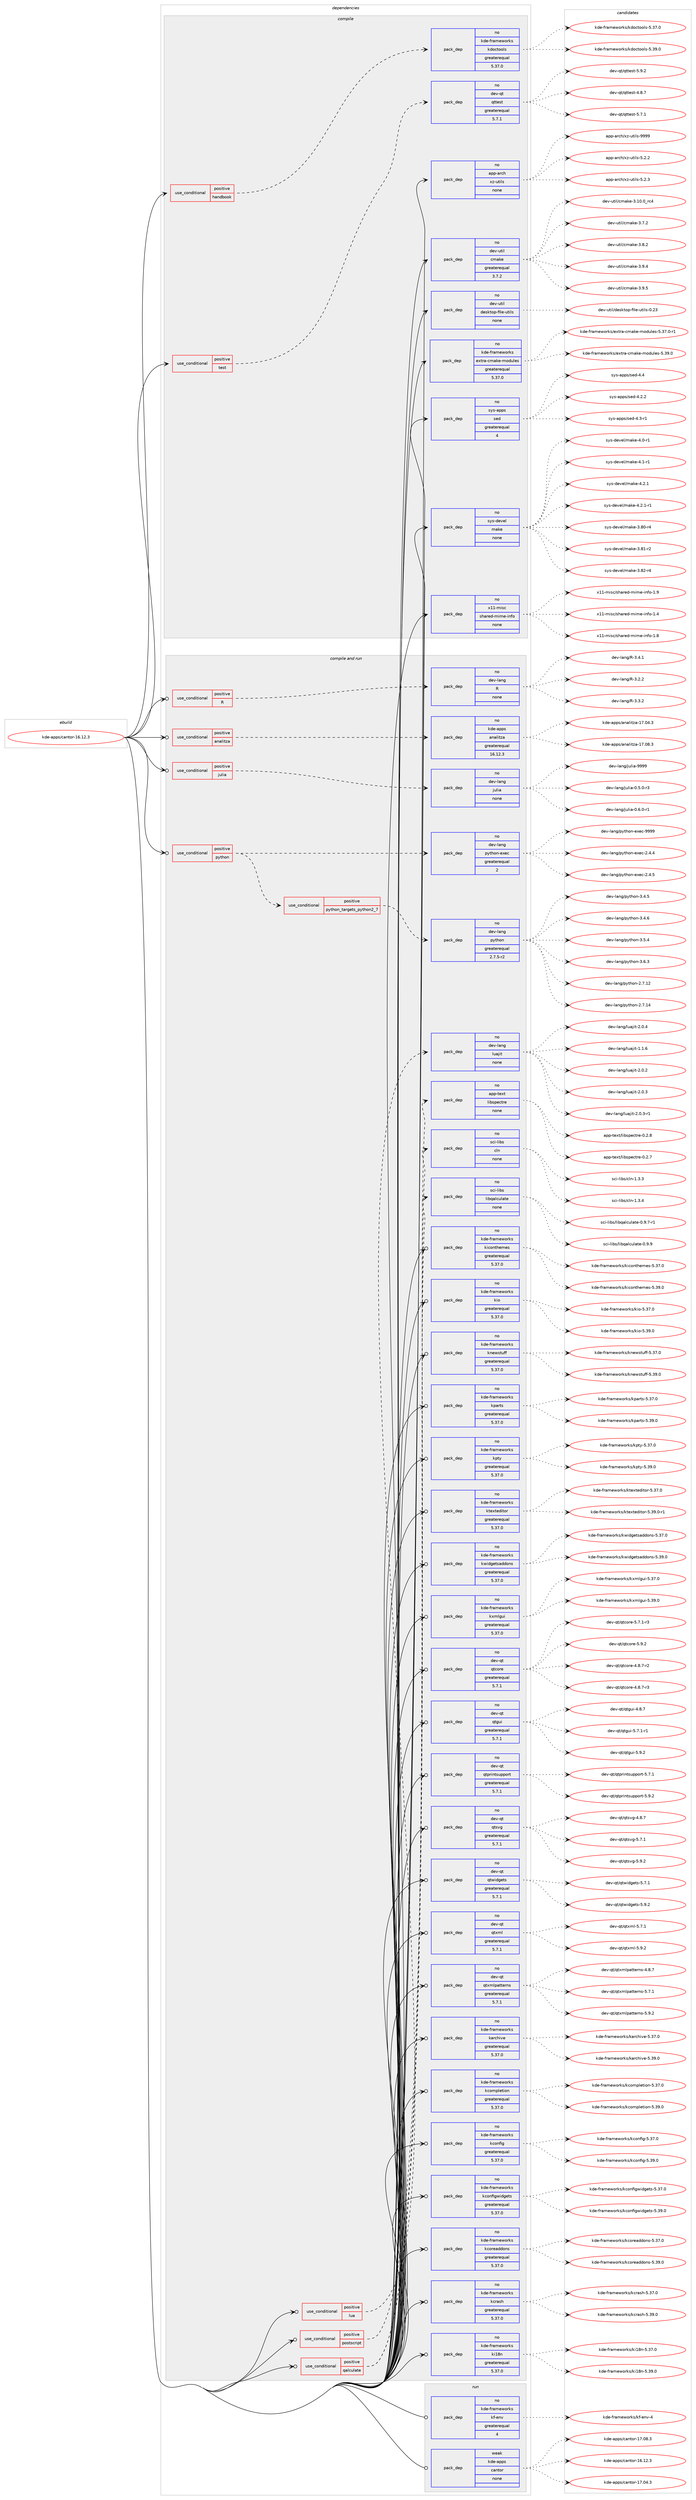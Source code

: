 digraph prolog {

# *************
# Graph options
# *************

newrank=true;
concentrate=true;
compound=true;
graph [rankdir=LR,fontname=Helvetica,fontsize=10,ranksep=1.5];#, ranksep=2.5, nodesep=0.2];
edge  [arrowhead=vee];
node  [fontname=Helvetica,fontsize=10];

# **********
# The ebuild
# **********

subgraph cluster_leftcol {
color=gray;
rank=same;
label=<<i>ebuild</i>>;
id [label="kde-apps/cantor-16.12.3", color=red, width=4, href="../kde-apps/cantor-16.12.3.svg"];
}

# ****************
# The dependencies
# ****************

subgraph cluster_midcol {
color=gray;
label=<<i>dependencies</i>>;
subgraph cluster_compile {
fillcolor="#eeeeee";
style=filled;
label=<<i>compile</i>>;
subgraph cond82364 {
dependency314465 [label=<<TABLE BORDER="0" CELLBORDER="1" CELLSPACING="0" CELLPADDING="4"><TR><TD ROWSPAN="3" CELLPADDING="10">use_conditional</TD></TR><TR><TD>positive</TD></TR><TR><TD>handbook</TD></TR></TABLE>>, shape=none, color=red];
subgraph pack227110 {
dependency314466 [label=<<TABLE BORDER="0" CELLBORDER="1" CELLSPACING="0" CELLPADDING="4" WIDTH="220"><TR><TD ROWSPAN="6" CELLPADDING="30">pack_dep</TD></TR><TR><TD WIDTH="110">no</TD></TR><TR><TD>kde-frameworks</TD></TR><TR><TD>kdoctools</TD></TR><TR><TD>greaterequal</TD></TR><TR><TD>5.37.0</TD></TR></TABLE>>, shape=none, color=blue];
}
dependency314465:e -> dependency314466:w [weight=20,style="dashed",arrowhead="vee"];
}
id:e -> dependency314465:w [weight=20,style="solid",arrowhead="vee"];
subgraph cond82365 {
dependency314467 [label=<<TABLE BORDER="0" CELLBORDER="1" CELLSPACING="0" CELLPADDING="4"><TR><TD ROWSPAN="3" CELLPADDING="10">use_conditional</TD></TR><TR><TD>positive</TD></TR><TR><TD>test</TD></TR></TABLE>>, shape=none, color=red];
subgraph pack227111 {
dependency314468 [label=<<TABLE BORDER="0" CELLBORDER="1" CELLSPACING="0" CELLPADDING="4" WIDTH="220"><TR><TD ROWSPAN="6" CELLPADDING="30">pack_dep</TD></TR><TR><TD WIDTH="110">no</TD></TR><TR><TD>dev-qt</TD></TR><TR><TD>qttest</TD></TR><TR><TD>greaterequal</TD></TR><TR><TD>5.7.1</TD></TR></TABLE>>, shape=none, color=blue];
}
dependency314467:e -> dependency314468:w [weight=20,style="dashed",arrowhead="vee"];
}
id:e -> dependency314467:w [weight=20,style="solid",arrowhead="vee"];
subgraph pack227112 {
dependency314469 [label=<<TABLE BORDER="0" CELLBORDER="1" CELLSPACING="0" CELLPADDING="4" WIDTH="220"><TR><TD ROWSPAN="6" CELLPADDING="30">pack_dep</TD></TR><TR><TD WIDTH="110">no</TD></TR><TR><TD>app-arch</TD></TR><TR><TD>xz-utils</TD></TR><TR><TD>none</TD></TR><TR><TD></TD></TR></TABLE>>, shape=none, color=blue];
}
id:e -> dependency314469:w [weight=20,style="solid",arrowhead="vee"];
subgraph pack227113 {
dependency314470 [label=<<TABLE BORDER="0" CELLBORDER="1" CELLSPACING="0" CELLPADDING="4" WIDTH="220"><TR><TD ROWSPAN="6" CELLPADDING="30">pack_dep</TD></TR><TR><TD WIDTH="110">no</TD></TR><TR><TD>dev-util</TD></TR><TR><TD>cmake</TD></TR><TR><TD>greaterequal</TD></TR><TR><TD>3.7.2</TD></TR></TABLE>>, shape=none, color=blue];
}
id:e -> dependency314470:w [weight=20,style="solid",arrowhead="vee"];
subgraph pack227114 {
dependency314471 [label=<<TABLE BORDER="0" CELLBORDER="1" CELLSPACING="0" CELLPADDING="4" WIDTH="220"><TR><TD ROWSPAN="6" CELLPADDING="30">pack_dep</TD></TR><TR><TD WIDTH="110">no</TD></TR><TR><TD>dev-util</TD></TR><TR><TD>desktop-file-utils</TD></TR><TR><TD>none</TD></TR><TR><TD></TD></TR></TABLE>>, shape=none, color=blue];
}
id:e -> dependency314471:w [weight=20,style="solid",arrowhead="vee"];
subgraph pack227115 {
dependency314472 [label=<<TABLE BORDER="0" CELLBORDER="1" CELLSPACING="0" CELLPADDING="4" WIDTH="220"><TR><TD ROWSPAN="6" CELLPADDING="30">pack_dep</TD></TR><TR><TD WIDTH="110">no</TD></TR><TR><TD>kde-frameworks</TD></TR><TR><TD>extra-cmake-modules</TD></TR><TR><TD>greaterequal</TD></TR><TR><TD>5.37.0</TD></TR></TABLE>>, shape=none, color=blue];
}
id:e -> dependency314472:w [weight=20,style="solid",arrowhead="vee"];
subgraph pack227116 {
dependency314473 [label=<<TABLE BORDER="0" CELLBORDER="1" CELLSPACING="0" CELLPADDING="4" WIDTH="220"><TR><TD ROWSPAN="6" CELLPADDING="30">pack_dep</TD></TR><TR><TD WIDTH="110">no</TD></TR><TR><TD>sys-apps</TD></TR><TR><TD>sed</TD></TR><TR><TD>greaterequal</TD></TR><TR><TD>4</TD></TR></TABLE>>, shape=none, color=blue];
}
id:e -> dependency314473:w [weight=20,style="solid",arrowhead="vee"];
subgraph pack227117 {
dependency314474 [label=<<TABLE BORDER="0" CELLBORDER="1" CELLSPACING="0" CELLPADDING="4" WIDTH="220"><TR><TD ROWSPAN="6" CELLPADDING="30">pack_dep</TD></TR><TR><TD WIDTH="110">no</TD></TR><TR><TD>sys-devel</TD></TR><TR><TD>make</TD></TR><TR><TD>none</TD></TR><TR><TD></TD></TR></TABLE>>, shape=none, color=blue];
}
id:e -> dependency314474:w [weight=20,style="solid",arrowhead="vee"];
subgraph pack227118 {
dependency314475 [label=<<TABLE BORDER="0" CELLBORDER="1" CELLSPACING="0" CELLPADDING="4" WIDTH="220"><TR><TD ROWSPAN="6" CELLPADDING="30">pack_dep</TD></TR><TR><TD WIDTH="110">no</TD></TR><TR><TD>x11-misc</TD></TR><TR><TD>shared-mime-info</TD></TR><TR><TD>none</TD></TR><TR><TD></TD></TR></TABLE>>, shape=none, color=blue];
}
id:e -> dependency314475:w [weight=20,style="solid",arrowhead="vee"];
}
subgraph cluster_compileandrun {
fillcolor="#eeeeee";
style=filled;
label=<<i>compile and run</i>>;
subgraph cond82366 {
dependency314476 [label=<<TABLE BORDER="0" CELLBORDER="1" CELLSPACING="0" CELLPADDING="4"><TR><TD ROWSPAN="3" CELLPADDING="10">use_conditional</TD></TR><TR><TD>positive</TD></TR><TR><TD>R</TD></TR></TABLE>>, shape=none, color=red];
subgraph pack227119 {
dependency314477 [label=<<TABLE BORDER="0" CELLBORDER="1" CELLSPACING="0" CELLPADDING="4" WIDTH="220"><TR><TD ROWSPAN="6" CELLPADDING="30">pack_dep</TD></TR><TR><TD WIDTH="110">no</TD></TR><TR><TD>dev-lang</TD></TR><TR><TD>R</TD></TR><TR><TD>none</TD></TR><TR><TD></TD></TR></TABLE>>, shape=none, color=blue];
}
dependency314476:e -> dependency314477:w [weight=20,style="dashed",arrowhead="vee"];
}
id:e -> dependency314476:w [weight=20,style="solid",arrowhead="odotvee"];
subgraph cond82367 {
dependency314478 [label=<<TABLE BORDER="0" CELLBORDER="1" CELLSPACING="0" CELLPADDING="4"><TR><TD ROWSPAN="3" CELLPADDING="10">use_conditional</TD></TR><TR><TD>positive</TD></TR><TR><TD>analitza</TD></TR></TABLE>>, shape=none, color=red];
subgraph pack227120 {
dependency314479 [label=<<TABLE BORDER="0" CELLBORDER="1" CELLSPACING="0" CELLPADDING="4" WIDTH="220"><TR><TD ROWSPAN="6" CELLPADDING="30">pack_dep</TD></TR><TR><TD WIDTH="110">no</TD></TR><TR><TD>kde-apps</TD></TR><TR><TD>analitza</TD></TR><TR><TD>greaterequal</TD></TR><TR><TD>16.12.3</TD></TR></TABLE>>, shape=none, color=blue];
}
dependency314478:e -> dependency314479:w [weight=20,style="dashed",arrowhead="vee"];
}
id:e -> dependency314478:w [weight=20,style="solid",arrowhead="odotvee"];
subgraph cond82368 {
dependency314480 [label=<<TABLE BORDER="0" CELLBORDER="1" CELLSPACING="0" CELLPADDING="4"><TR><TD ROWSPAN="3" CELLPADDING="10">use_conditional</TD></TR><TR><TD>positive</TD></TR><TR><TD>julia</TD></TR></TABLE>>, shape=none, color=red];
subgraph pack227121 {
dependency314481 [label=<<TABLE BORDER="0" CELLBORDER="1" CELLSPACING="0" CELLPADDING="4" WIDTH="220"><TR><TD ROWSPAN="6" CELLPADDING="30">pack_dep</TD></TR><TR><TD WIDTH="110">no</TD></TR><TR><TD>dev-lang</TD></TR><TR><TD>julia</TD></TR><TR><TD>none</TD></TR><TR><TD></TD></TR></TABLE>>, shape=none, color=blue];
}
dependency314480:e -> dependency314481:w [weight=20,style="dashed",arrowhead="vee"];
}
id:e -> dependency314480:w [weight=20,style="solid",arrowhead="odotvee"];
subgraph cond82369 {
dependency314482 [label=<<TABLE BORDER="0" CELLBORDER="1" CELLSPACING="0" CELLPADDING="4"><TR><TD ROWSPAN="3" CELLPADDING="10">use_conditional</TD></TR><TR><TD>positive</TD></TR><TR><TD>lua</TD></TR></TABLE>>, shape=none, color=red];
subgraph pack227122 {
dependency314483 [label=<<TABLE BORDER="0" CELLBORDER="1" CELLSPACING="0" CELLPADDING="4" WIDTH="220"><TR><TD ROWSPAN="6" CELLPADDING="30">pack_dep</TD></TR><TR><TD WIDTH="110">no</TD></TR><TR><TD>dev-lang</TD></TR><TR><TD>luajit</TD></TR><TR><TD>none</TD></TR><TR><TD></TD></TR></TABLE>>, shape=none, color=blue];
}
dependency314482:e -> dependency314483:w [weight=20,style="dashed",arrowhead="vee"];
}
id:e -> dependency314482:w [weight=20,style="solid",arrowhead="odotvee"];
subgraph cond82370 {
dependency314484 [label=<<TABLE BORDER="0" CELLBORDER="1" CELLSPACING="0" CELLPADDING="4"><TR><TD ROWSPAN="3" CELLPADDING="10">use_conditional</TD></TR><TR><TD>positive</TD></TR><TR><TD>postscript</TD></TR></TABLE>>, shape=none, color=red];
subgraph pack227123 {
dependency314485 [label=<<TABLE BORDER="0" CELLBORDER="1" CELLSPACING="0" CELLPADDING="4" WIDTH="220"><TR><TD ROWSPAN="6" CELLPADDING="30">pack_dep</TD></TR><TR><TD WIDTH="110">no</TD></TR><TR><TD>app-text</TD></TR><TR><TD>libspectre</TD></TR><TR><TD>none</TD></TR><TR><TD></TD></TR></TABLE>>, shape=none, color=blue];
}
dependency314484:e -> dependency314485:w [weight=20,style="dashed",arrowhead="vee"];
}
id:e -> dependency314484:w [weight=20,style="solid",arrowhead="odotvee"];
subgraph cond82371 {
dependency314486 [label=<<TABLE BORDER="0" CELLBORDER="1" CELLSPACING="0" CELLPADDING="4"><TR><TD ROWSPAN="3" CELLPADDING="10">use_conditional</TD></TR><TR><TD>positive</TD></TR><TR><TD>python</TD></TR></TABLE>>, shape=none, color=red];
subgraph cond82372 {
dependency314487 [label=<<TABLE BORDER="0" CELLBORDER="1" CELLSPACING="0" CELLPADDING="4"><TR><TD ROWSPAN="3" CELLPADDING="10">use_conditional</TD></TR><TR><TD>positive</TD></TR><TR><TD>python_targets_python2_7</TD></TR></TABLE>>, shape=none, color=red];
subgraph pack227124 {
dependency314488 [label=<<TABLE BORDER="0" CELLBORDER="1" CELLSPACING="0" CELLPADDING="4" WIDTH="220"><TR><TD ROWSPAN="6" CELLPADDING="30">pack_dep</TD></TR><TR><TD WIDTH="110">no</TD></TR><TR><TD>dev-lang</TD></TR><TR><TD>python</TD></TR><TR><TD>greaterequal</TD></TR><TR><TD>2.7.5-r2</TD></TR></TABLE>>, shape=none, color=blue];
}
dependency314487:e -> dependency314488:w [weight=20,style="dashed",arrowhead="vee"];
}
dependency314486:e -> dependency314487:w [weight=20,style="dashed",arrowhead="vee"];
subgraph pack227125 {
dependency314489 [label=<<TABLE BORDER="0" CELLBORDER="1" CELLSPACING="0" CELLPADDING="4" WIDTH="220"><TR><TD ROWSPAN="6" CELLPADDING="30">pack_dep</TD></TR><TR><TD WIDTH="110">no</TD></TR><TR><TD>dev-lang</TD></TR><TR><TD>python-exec</TD></TR><TR><TD>greaterequal</TD></TR><TR><TD>2</TD></TR></TABLE>>, shape=none, color=blue];
}
dependency314486:e -> dependency314489:w [weight=20,style="dashed",arrowhead="vee"];
}
id:e -> dependency314486:w [weight=20,style="solid",arrowhead="odotvee"];
subgraph cond82373 {
dependency314490 [label=<<TABLE BORDER="0" CELLBORDER="1" CELLSPACING="0" CELLPADDING="4"><TR><TD ROWSPAN="3" CELLPADDING="10">use_conditional</TD></TR><TR><TD>positive</TD></TR><TR><TD>qalculate</TD></TR></TABLE>>, shape=none, color=red];
subgraph pack227126 {
dependency314491 [label=<<TABLE BORDER="0" CELLBORDER="1" CELLSPACING="0" CELLPADDING="4" WIDTH="220"><TR><TD ROWSPAN="6" CELLPADDING="30">pack_dep</TD></TR><TR><TD WIDTH="110">no</TD></TR><TR><TD>sci-libs</TD></TR><TR><TD>cln</TD></TR><TR><TD>none</TD></TR><TR><TD></TD></TR></TABLE>>, shape=none, color=blue];
}
dependency314490:e -> dependency314491:w [weight=20,style="dashed",arrowhead="vee"];
subgraph pack227127 {
dependency314492 [label=<<TABLE BORDER="0" CELLBORDER="1" CELLSPACING="0" CELLPADDING="4" WIDTH="220"><TR><TD ROWSPAN="6" CELLPADDING="30">pack_dep</TD></TR><TR><TD WIDTH="110">no</TD></TR><TR><TD>sci-libs</TD></TR><TR><TD>libqalculate</TD></TR><TR><TD>none</TD></TR><TR><TD></TD></TR></TABLE>>, shape=none, color=blue];
}
dependency314490:e -> dependency314492:w [weight=20,style="dashed",arrowhead="vee"];
}
id:e -> dependency314490:w [weight=20,style="solid",arrowhead="odotvee"];
subgraph pack227128 {
dependency314493 [label=<<TABLE BORDER="0" CELLBORDER="1" CELLSPACING="0" CELLPADDING="4" WIDTH="220"><TR><TD ROWSPAN="6" CELLPADDING="30">pack_dep</TD></TR><TR><TD WIDTH="110">no</TD></TR><TR><TD>dev-qt</TD></TR><TR><TD>qtcore</TD></TR><TR><TD>greaterequal</TD></TR><TR><TD>5.7.1</TD></TR></TABLE>>, shape=none, color=blue];
}
id:e -> dependency314493:w [weight=20,style="solid",arrowhead="odotvee"];
subgraph pack227129 {
dependency314494 [label=<<TABLE BORDER="0" CELLBORDER="1" CELLSPACING="0" CELLPADDING="4" WIDTH="220"><TR><TD ROWSPAN="6" CELLPADDING="30">pack_dep</TD></TR><TR><TD WIDTH="110">no</TD></TR><TR><TD>dev-qt</TD></TR><TR><TD>qtgui</TD></TR><TR><TD>greaterequal</TD></TR><TR><TD>5.7.1</TD></TR></TABLE>>, shape=none, color=blue];
}
id:e -> dependency314494:w [weight=20,style="solid",arrowhead="odotvee"];
subgraph pack227130 {
dependency314495 [label=<<TABLE BORDER="0" CELLBORDER="1" CELLSPACING="0" CELLPADDING="4" WIDTH="220"><TR><TD ROWSPAN="6" CELLPADDING="30">pack_dep</TD></TR><TR><TD WIDTH="110">no</TD></TR><TR><TD>dev-qt</TD></TR><TR><TD>qtprintsupport</TD></TR><TR><TD>greaterequal</TD></TR><TR><TD>5.7.1</TD></TR></TABLE>>, shape=none, color=blue];
}
id:e -> dependency314495:w [weight=20,style="solid",arrowhead="odotvee"];
subgraph pack227131 {
dependency314496 [label=<<TABLE BORDER="0" CELLBORDER="1" CELLSPACING="0" CELLPADDING="4" WIDTH="220"><TR><TD ROWSPAN="6" CELLPADDING="30">pack_dep</TD></TR><TR><TD WIDTH="110">no</TD></TR><TR><TD>dev-qt</TD></TR><TR><TD>qtsvg</TD></TR><TR><TD>greaterequal</TD></TR><TR><TD>5.7.1</TD></TR></TABLE>>, shape=none, color=blue];
}
id:e -> dependency314496:w [weight=20,style="solid",arrowhead="odotvee"];
subgraph pack227132 {
dependency314497 [label=<<TABLE BORDER="0" CELLBORDER="1" CELLSPACING="0" CELLPADDING="4" WIDTH="220"><TR><TD ROWSPAN="6" CELLPADDING="30">pack_dep</TD></TR><TR><TD WIDTH="110">no</TD></TR><TR><TD>dev-qt</TD></TR><TR><TD>qtwidgets</TD></TR><TR><TD>greaterequal</TD></TR><TR><TD>5.7.1</TD></TR></TABLE>>, shape=none, color=blue];
}
id:e -> dependency314497:w [weight=20,style="solid",arrowhead="odotvee"];
subgraph pack227133 {
dependency314498 [label=<<TABLE BORDER="0" CELLBORDER="1" CELLSPACING="0" CELLPADDING="4" WIDTH="220"><TR><TD ROWSPAN="6" CELLPADDING="30">pack_dep</TD></TR><TR><TD WIDTH="110">no</TD></TR><TR><TD>dev-qt</TD></TR><TR><TD>qtxml</TD></TR><TR><TD>greaterequal</TD></TR><TR><TD>5.7.1</TD></TR></TABLE>>, shape=none, color=blue];
}
id:e -> dependency314498:w [weight=20,style="solid",arrowhead="odotvee"];
subgraph pack227134 {
dependency314499 [label=<<TABLE BORDER="0" CELLBORDER="1" CELLSPACING="0" CELLPADDING="4" WIDTH="220"><TR><TD ROWSPAN="6" CELLPADDING="30">pack_dep</TD></TR><TR><TD WIDTH="110">no</TD></TR><TR><TD>dev-qt</TD></TR><TR><TD>qtxmlpatterns</TD></TR><TR><TD>greaterequal</TD></TR><TR><TD>5.7.1</TD></TR></TABLE>>, shape=none, color=blue];
}
id:e -> dependency314499:w [weight=20,style="solid",arrowhead="odotvee"];
subgraph pack227135 {
dependency314500 [label=<<TABLE BORDER="0" CELLBORDER="1" CELLSPACING="0" CELLPADDING="4" WIDTH="220"><TR><TD ROWSPAN="6" CELLPADDING="30">pack_dep</TD></TR><TR><TD WIDTH="110">no</TD></TR><TR><TD>kde-frameworks</TD></TR><TR><TD>karchive</TD></TR><TR><TD>greaterequal</TD></TR><TR><TD>5.37.0</TD></TR></TABLE>>, shape=none, color=blue];
}
id:e -> dependency314500:w [weight=20,style="solid",arrowhead="odotvee"];
subgraph pack227136 {
dependency314501 [label=<<TABLE BORDER="0" CELLBORDER="1" CELLSPACING="0" CELLPADDING="4" WIDTH="220"><TR><TD ROWSPAN="6" CELLPADDING="30">pack_dep</TD></TR><TR><TD WIDTH="110">no</TD></TR><TR><TD>kde-frameworks</TD></TR><TR><TD>kcompletion</TD></TR><TR><TD>greaterequal</TD></TR><TR><TD>5.37.0</TD></TR></TABLE>>, shape=none, color=blue];
}
id:e -> dependency314501:w [weight=20,style="solid",arrowhead="odotvee"];
subgraph pack227137 {
dependency314502 [label=<<TABLE BORDER="0" CELLBORDER="1" CELLSPACING="0" CELLPADDING="4" WIDTH="220"><TR><TD ROWSPAN="6" CELLPADDING="30">pack_dep</TD></TR><TR><TD WIDTH="110">no</TD></TR><TR><TD>kde-frameworks</TD></TR><TR><TD>kconfig</TD></TR><TR><TD>greaterequal</TD></TR><TR><TD>5.37.0</TD></TR></TABLE>>, shape=none, color=blue];
}
id:e -> dependency314502:w [weight=20,style="solid",arrowhead="odotvee"];
subgraph pack227138 {
dependency314503 [label=<<TABLE BORDER="0" CELLBORDER="1" CELLSPACING="0" CELLPADDING="4" WIDTH="220"><TR><TD ROWSPAN="6" CELLPADDING="30">pack_dep</TD></TR><TR><TD WIDTH="110">no</TD></TR><TR><TD>kde-frameworks</TD></TR><TR><TD>kconfigwidgets</TD></TR><TR><TD>greaterequal</TD></TR><TR><TD>5.37.0</TD></TR></TABLE>>, shape=none, color=blue];
}
id:e -> dependency314503:w [weight=20,style="solid",arrowhead="odotvee"];
subgraph pack227139 {
dependency314504 [label=<<TABLE BORDER="0" CELLBORDER="1" CELLSPACING="0" CELLPADDING="4" WIDTH="220"><TR><TD ROWSPAN="6" CELLPADDING="30">pack_dep</TD></TR><TR><TD WIDTH="110">no</TD></TR><TR><TD>kde-frameworks</TD></TR><TR><TD>kcoreaddons</TD></TR><TR><TD>greaterequal</TD></TR><TR><TD>5.37.0</TD></TR></TABLE>>, shape=none, color=blue];
}
id:e -> dependency314504:w [weight=20,style="solid",arrowhead="odotvee"];
subgraph pack227140 {
dependency314505 [label=<<TABLE BORDER="0" CELLBORDER="1" CELLSPACING="0" CELLPADDING="4" WIDTH="220"><TR><TD ROWSPAN="6" CELLPADDING="30">pack_dep</TD></TR><TR><TD WIDTH="110">no</TD></TR><TR><TD>kde-frameworks</TD></TR><TR><TD>kcrash</TD></TR><TR><TD>greaterequal</TD></TR><TR><TD>5.37.0</TD></TR></TABLE>>, shape=none, color=blue];
}
id:e -> dependency314505:w [weight=20,style="solid",arrowhead="odotvee"];
subgraph pack227141 {
dependency314506 [label=<<TABLE BORDER="0" CELLBORDER="1" CELLSPACING="0" CELLPADDING="4" WIDTH="220"><TR><TD ROWSPAN="6" CELLPADDING="30">pack_dep</TD></TR><TR><TD WIDTH="110">no</TD></TR><TR><TD>kde-frameworks</TD></TR><TR><TD>ki18n</TD></TR><TR><TD>greaterequal</TD></TR><TR><TD>5.37.0</TD></TR></TABLE>>, shape=none, color=blue];
}
id:e -> dependency314506:w [weight=20,style="solid",arrowhead="odotvee"];
subgraph pack227142 {
dependency314507 [label=<<TABLE BORDER="0" CELLBORDER="1" CELLSPACING="0" CELLPADDING="4" WIDTH="220"><TR><TD ROWSPAN="6" CELLPADDING="30">pack_dep</TD></TR><TR><TD WIDTH="110">no</TD></TR><TR><TD>kde-frameworks</TD></TR><TR><TD>kiconthemes</TD></TR><TR><TD>greaterequal</TD></TR><TR><TD>5.37.0</TD></TR></TABLE>>, shape=none, color=blue];
}
id:e -> dependency314507:w [weight=20,style="solid",arrowhead="odotvee"];
subgraph pack227143 {
dependency314508 [label=<<TABLE BORDER="0" CELLBORDER="1" CELLSPACING="0" CELLPADDING="4" WIDTH="220"><TR><TD ROWSPAN="6" CELLPADDING="30">pack_dep</TD></TR><TR><TD WIDTH="110">no</TD></TR><TR><TD>kde-frameworks</TD></TR><TR><TD>kio</TD></TR><TR><TD>greaterequal</TD></TR><TR><TD>5.37.0</TD></TR></TABLE>>, shape=none, color=blue];
}
id:e -> dependency314508:w [weight=20,style="solid",arrowhead="odotvee"];
subgraph pack227144 {
dependency314509 [label=<<TABLE BORDER="0" CELLBORDER="1" CELLSPACING="0" CELLPADDING="4" WIDTH="220"><TR><TD ROWSPAN="6" CELLPADDING="30">pack_dep</TD></TR><TR><TD WIDTH="110">no</TD></TR><TR><TD>kde-frameworks</TD></TR><TR><TD>knewstuff</TD></TR><TR><TD>greaterequal</TD></TR><TR><TD>5.37.0</TD></TR></TABLE>>, shape=none, color=blue];
}
id:e -> dependency314509:w [weight=20,style="solid",arrowhead="odotvee"];
subgraph pack227145 {
dependency314510 [label=<<TABLE BORDER="0" CELLBORDER="1" CELLSPACING="0" CELLPADDING="4" WIDTH="220"><TR><TD ROWSPAN="6" CELLPADDING="30">pack_dep</TD></TR><TR><TD WIDTH="110">no</TD></TR><TR><TD>kde-frameworks</TD></TR><TR><TD>kparts</TD></TR><TR><TD>greaterequal</TD></TR><TR><TD>5.37.0</TD></TR></TABLE>>, shape=none, color=blue];
}
id:e -> dependency314510:w [weight=20,style="solid",arrowhead="odotvee"];
subgraph pack227146 {
dependency314511 [label=<<TABLE BORDER="0" CELLBORDER="1" CELLSPACING="0" CELLPADDING="4" WIDTH="220"><TR><TD ROWSPAN="6" CELLPADDING="30">pack_dep</TD></TR><TR><TD WIDTH="110">no</TD></TR><TR><TD>kde-frameworks</TD></TR><TR><TD>kpty</TD></TR><TR><TD>greaterequal</TD></TR><TR><TD>5.37.0</TD></TR></TABLE>>, shape=none, color=blue];
}
id:e -> dependency314511:w [weight=20,style="solid",arrowhead="odotvee"];
subgraph pack227147 {
dependency314512 [label=<<TABLE BORDER="0" CELLBORDER="1" CELLSPACING="0" CELLPADDING="4" WIDTH="220"><TR><TD ROWSPAN="6" CELLPADDING="30">pack_dep</TD></TR><TR><TD WIDTH="110">no</TD></TR><TR><TD>kde-frameworks</TD></TR><TR><TD>ktexteditor</TD></TR><TR><TD>greaterequal</TD></TR><TR><TD>5.37.0</TD></TR></TABLE>>, shape=none, color=blue];
}
id:e -> dependency314512:w [weight=20,style="solid",arrowhead="odotvee"];
subgraph pack227148 {
dependency314513 [label=<<TABLE BORDER="0" CELLBORDER="1" CELLSPACING="0" CELLPADDING="4" WIDTH="220"><TR><TD ROWSPAN="6" CELLPADDING="30">pack_dep</TD></TR><TR><TD WIDTH="110">no</TD></TR><TR><TD>kde-frameworks</TD></TR><TR><TD>kwidgetsaddons</TD></TR><TR><TD>greaterequal</TD></TR><TR><TD>5.37.0</TD></TR></TABLE>>, shape=none, color=blue];
}
id:e -> dependency314513:w [weight=20,style="solid",arrowhead="odotvee"];
subgraph pack227149 {
dependency314514 [label=<<TABLE BORDER="0" CELLBORDER="1" CELLSPACING="0" CELLPADDING="4" WIDTH="220"><TR><TD ROWSPAN="6" CELLPADDING="30">pack_dep</TD></TR><TR><TD WIDTH="110">no</TD></TR><TR><TD>kde-frameworks</TD></TR><TR><TD>kxmlgui</TD></TR><TR><TD>greaterequal</TD></TR><TR><TD>5.37.0</TD></TR></TABLE>>, shape=none, color=blue];
}
id:e -> dependency314514:w [weight=20,style="solid",arrowhead="odotvee"];
}
subgraph cluster_run {
fillcolor="#eeeeee";
style=filled;
label=<<i>run</i>>;
subgraph pack227150 {
dependency314515 [label=<<TABLE BORDER="0" CELLBORDER="1" CELLSPACING="0" CELLPADDING="4" WIDTH="220"><TR><TD ROWSPAN="6" CELLPADDING="30">pack_dep</TD></TR><TR><TD WIDTH="110">no</TD></TR><TR><TD>kde-frameworks</TD></TR><TR><TD>kf-env</TD></TR><TR><TD>greaterequal</TD></TR><TR><TD>4</TD></TR></TABLE>>, shape=none, color=blue];
}
id:e -> dependency314515:w [weight=20,style="solid",arrowhead="odot"];
subgraph pack227151 {
dependency314516 [label=<<TABLE BORDER="0" CELLBORDER="1" CELLSPACING="0" CELLPADDING="4" WIDTH="220"><TR><TD ROWSPAN="6" CELLPADDING="30">pack_dep</TD></TR><TR><TD WIDTH="110">weak</TD></TR><TR><TD>kde-apps</TD></TR><TR><TD>cantor</TD></TR><TR><TD>none</TD></TR><TR><TD></TD></TR></TABLE>>, shape=none, color=blue];
}
id:e -> dependency314516:w [weight=20,style="solid",arrowhead="odot"];
}
}

# **************
# The candidates
# **************

subgraph cluster_choices {
rank=same;
color=gray;
label=<<i>candidates</i>>;

subgraph choice227110 {
color=black;
nodesep=1;
choice1071001014510211497109101119111114107115471071001119911611111110811545534651554648 [label="kde-frameworks/kdoctools-5.37.0", color=red, width=4,href="../kde-frameworks/kdoctools-5.37.0.svg"];
choice1071001014510211497109101119111114107115471071001119911611111110811545534651574648 [label="kde-frameworks/kdoctools-5.39.0", color=red, width=4,href="../kde-frameworks/kdoctools-5.39.0.svg"];
dependency314466:e -> choice1071001014510211497109101119111114107115471071001119911611111110811545534651554648:w [style=dotted,weight="100"];
dependency314466:e -> choice1071001014510211497109101119111114107115471071001119911611111110811545534651574648:w [style=dotted,weight="100"];
}
subgraph choice227111 {
color=black;
nodesep=1;
choice1001011184511311647113116116101115116455246564655 [label="dev-qt/qttest-4.8.7", color=red, width=4,href="../dev-qt/qttest-4.8.7.svg"];
choice1001011184511311647113116116101115116455346554649 [label="dev-qt/qttest-5.7.1", color=red, width=4,href="../dev-qt/qttest-5.7.1.svg"];
choice1001011184511311647113116116101115116455346574650 [label="dev-qt/qttest-5.9.2", color=red, width=4,href="../dev-qt/qttest-5.9.2.svg"];
dependency314468:e -> choice1001011184511311647113116116101115116455246564655:w [style=dotted,weight="100"];
dependency314468:e -> choice1001011184511311647113116116101115116455346554649:w [style=dotted,weight="100"];
dependency314468:e -> choice1001011184511311647113116116101115116455346574650:w [style=dotted,weight="100"];
}
subgraph choice227112 {
color=black;
nodesep=1;
choice971121124597114991044712012245117116105108115455346504650 [label="app-arch/xz-utils-5.2.2", color=red, width=4,href="../app-arch/xz-utils-5.2.2.svg"];
choice971121124597114991044712012245117116105108115455346504651 [label="app-arch/xz-utils-5.2.3", color=red, width=4,href="../app-arch/xz-utils-5.2.3.svg"];
choice9711211245971149910447120122451171161051081154557575757 [label="app-arch/xz-utils-9999", color=red, width=4,href="../app-arch/xz-utils-9999.svg"];
dependency314469:e -> choice971121124597114991044712012245117116105108115455346504650:w [style=dotted,weight="100"];
dependency314469:e -> choice971121124597114991044712012245117116105108115455346504651:w [style=dotted,weight="100"];
dependency314469:e -> choice9711211245971149910447120122451171161051081154557575757:w [style=dotted,weight="100"];
}
subgraph choice227113 {
color=black;
nodesep=1;
choice1001011184511711610510847991099710710145514649484648951149952 [label="dev-util/cmake-3.10.0_rc4", color=red, width=4,href="../dev-util/cmake-3.10.0_rc4.svg"];
choice10010111845117116105108479910997107101455146554650 [label="dev-util/cmake-3.7.2", color=red, width=4,href="../dev-util/cmake-3.7.2.svg"];
choice10010111845117116105108479910997107101455146564650 [label="dev-util/cmake-3.8.2", color=red, width=4,href="../dev-util/cmake-3.8.2.svg"];
choice10010111845117116105108479910997107101455146574652 [label="dev-util/cmake-3.9.4", color=red, width=4,href="../dev-util/cmake-3.9.4.svg"];
choice10010111845117116105108479910997107101455146574653 [label="dev-util/cmake-3.9.5", color=red, width=4,href="../dev-util/cmake-3.9.5.svg"];
dependency314470:e -> choice1001011184511711610510847991099710710145514649484648951149952:w [style=dotted,weight="100"];
dependency314470:e -> choice10010111845117116105108479910997107101455146554650:w [style=dotted,weight="100"];
dependency314470:e -> choice10010111845117116105108479910997107101455146564650:w [style=dotted,weight="100"];
dependency314470:e -> choice10010111845117116105108479910997107101455146574652:w [style=dotted,weight="100"];
dependency314470:e -> choice10010111845117116105108479910997107101455146574653:w [style=dotted,weight="100"];
}
subgraph choice227114 {
color=black;
nodesep=1;
choice100101118451171161051084710010111510711611111245102105108101451171161051081154548465051 [label="dev-util/desktop-file-utils-0.23", color=red, width=4,href="../dev-util/desktop-file-utils-0.23.svg"];
dependency314471:e -> choice100101118451171161051084710010111510711611111245102105108101451171161051081154548465051:w [style=dotted,weight="100"];
}
subgraph choice227115 {
color=black;
nodesep=1;
choice1071001014510211497109101119111114107115471011201161149745991099710710145109111100117108101115455346515546484511449 [label="kde-frameworks/extra-cmake-modules-5.37.0-r1", color=red, width=4,href="../kde-frameworks/extra-cmake-modules-5.37.0-r1.svg"];
choice107100101451021149710910111911111410711547101120116114974599109971071014510911110011710810111545534651574648 [label="kde-frameworks/extra-cmake-modules-5.39.0", color=red, width=4,href="../kde-frameworks/extra-cmake-modules-5.39.0.svg"];
dependency314472:e -> choice1071001014510211497109101119111114107115471011201161149745991099710710145109111100117108101115455346515546484511449:w [style=dotted,weight="100"];
dependency314472:e -> choice107100101451021149710910111911111410711547101120116114974599109971071014510911110011710810111545534651574648:w [style=dotted,weight="100"];
}
subgraph choice227116 {
color=black;
nodesep=1;
choice115121115459711211211547115101100455246504650 [label="sys-apps/sed-4.2.2", color=red, width=4,href="../sys-apps/sed-4.2.2.svg"];
choice115121115459711211211547115101100455246514511449 [label="sys-apps/sed-4.3-r1", color=red, width=4,href="../sys-apps/sed-4.3-r1.svg"];
choice11512111545971121121154711510110045524652 [label="sys-apps/sed-4.4", color=red, width=4,href="../sys-apps/sed-4.4.svg"];
dependency314473:e -> choice115121115459711211211547115101100455246504650:w [style=dotted,weight="100"];
dependency314473:e -> choice115121115459711211211547115101100455246514511449:w [style=dotted,weight="100"];
dependency314473:e -> choice11512111545971121121154711510110045524652:w [style=dotted,weight="100"];
}
subgraph choice227117 {
color=black;
nodesep=1;
choice11512111545100101118101108471099710710145514656484511452 [label="sys-devel/make-3.80-r4", color=red, width=4,href="../sys-devel/make-3.80-r4.svg"];
choice11512111545100101118101108471099710710145514656494511450 [label="sys-devel/make-3.81-r2", color=red, width=4,href="../sys-devel/make-3.81-r2.svg"];
choice11512111545100101118101108471099710710145514656504511452 [label="sys-devel/make-3.82-r4", color=red, width=4,href="../sys-devel/make-3.82-r4.svg"];
choice115121115451001011181011084710997107101455246484511449 [label="sys-devel/make-4.0-r1", color=red, width=4,href="../sys-devel/make-4.0-r1.svg"];
choice115121115451001011181011084710997107101455246494511449 [label="sys-devel/make-4.1-r1", color=red, width=4,href="../sys-devel/make-4.1-r1.svg"];
choice115121115451001011181011084710997107101455246504649 [label="sys-devel/make-4.2.1", color=red, width=4,href="../sys-devel/make-4.2.1.svg"];
choice1151211154510010111810110847109971071014552465046494511449 [label="sys-devel/make-4.2.1-r1", color=red, width=4,href="../sys-devel/make-4.2.1-r1.svg"];
dependency314474:e -> choice11512111545100101118101108471099710710145514656484511452:w [style=dotted,weight="100"];
dependency314474:e -> choice11512111545100101118101108471099710710145514656494511450:w [style=dotted,weight="100"];
dependency314474:e -> choice11512111545100101118101108471099710710145514656504511452:w [style=dotted,weight="100"];
dependency314474:e -> choice115121115451001011181011084710997107101455246484511449:w [style=dotted,weight="100"];
dependency314474:e -> choice115121115451001011181011084710997107101455246494511449:w [style=dotted,weight="100"];
dependency314474:e -> choice115121115451001011181011084710997107101455246504649:w [style=dotted,weight="100"];
dependency314474:e -> choice1151211154510010111810110847109971071014552465046494511449:w [style=dotted,weight="100"];
}
subgraph choice227118 {
color=black;
nodesep=1;
choice120494945109105115994711510497114101100451091051091014510511010211145494652 [label="x11-misc/shared-mime-info-1.4", color=red, width=4,href="../x11-misc/shared-mime-info-1.4.svg"];
choice120494945109105115994711510497114101100451091051091014510511010211145494656 [label="x11-misc/shared-mime-info-1.8", color=red, width=4,href="../x11-misc/shared-mime-info-1.8.svg"];
choice120494945109105115994711510497114101100451091051091014510511010211145494657 [label="x11-misc/shared-mime-info-1.9", color=red, width=4,href="../x11-misc/shared-mime-info-1.9.svg"];
dependency314475:e -> choice120494945109105115994711510497114101100451091051091014510511010211145494652:w [style=dotted,weight="100"];
dependency314475:e -> choice120494945109105115994711510497114101100451091051091014510511010211145494656:w [style=dotted,weight="100"];
dependency314475:e -> choice120494945109105115994711510497114101100451091051091014510511010211145494657:w [style=dotted,weight="100"];
}
subgraph choice227119 {
color=black;
nodesep=1;
choice10010111845108971101034782455146504650 [label="dev-lang/R-3.2.2", color=red, width=4,href="../dev-lang/R-3.2.2.svg"];
choice10010111845108971101034782455146514650 [label="dev-lang/R-3.3.2", color=red, width=4,href="../dev-lang/R-3.3.2.svg"];
choice10010111845108971101034782455146524649 [label="dev-lang/R-3.4.1", color=red, width=4,href="../dev-lang/R-3.4.1.svg"];
dependency314477:e -> choice10010111845108971101034782455146504650:w [style=dotted,weight="100"];
dependency314477:e -> choice10010111845108971101034782455146514650:w [style=dotted,weight="100"];
dependency314477:e -> choice10010111845108971101034782455146524649:w [style=dotted,weight="100"];
}
subgraph choice227120 {
color=black;
nodesep=1;
choice1071001014597112112115479711097108105116122974549554648524651 [label="kde-apps/analitza-17.04.3", color=red, width=4,href="../kde-apps/analitza-17.04.3.svg"];
choice1071001014597112112115479711097108105116122974549554648564651 [label="kde-apps/analitza-17.08.3", color=red, width=4,href="../kde-apps/analitza-17.08.3.svg"];
dependency314479:e -> choice1071001014597112112115479711097108105116122974549554648524651:w [style=dotted,weight="100"];
dependency314479:e -> choice1071001014597112112115479711097108105116122974549554648564651:w [style=dotted,weight="100"];
}
subgraph choice227121 {
color=black;
nodesep=1;
choice100101118451089711010347106117108105974548465346484511451 [label="dev-lang/julia-0.5.0-r3", color=red, width=4,href="../dev-lang/julia-0.5.0-r3.svg"];
choice100101118451089711010347106117108105974548465446484511449 [label="dev-lang/julia-0.6.0-r1", color=red, width=4,href="../dev-lang/julia-0.6.0-r1.svg"];
choice100101118451089711010347106117108105974557575757 [label="dev-lang/julia-9999", color=red, width=4,href="../dev-lang/julia-9999.svg"];
dependency314481:e -> choice100101118451089711010347106117108105974548465346484511451:w [style=dotted,weight="100"];
dependency314481:e -> choice100101118451089711010347106117108105974548465446484511449:w [style=dotted,weight="100"];
dependency314481:e -> choice100101118451089711010347106117108105974557575757:w [style=dotted,weight="100"];
}
subgraph choice227122 {
color=black;
nodesep=1;
choice10010111845108971101034710811797106105116454946494654 [label="dev-lang/luajit-1.1.6", color=red, width=4,href="../dev-lang/luajit-1.1.6.svg"];
choice10010111845108971101034710811797106105116455046484650 [label="dev-lang/luajit-2.0.2", color=red, width=4,href="../dev-lang/luajit-2.0.2.svg"];
choice10010111845108971101034710811797106105116455046484651 [label="dev-lang/luajit-2.0.3", color=red, width=4,href="../dev-lang/luajit-2.0.3.svg"];
choice100101118451089711010347108117971061051164550464846514511449 [label="dev-lang/luajit-2.0.3-r1", color=red, width=4,href="../dev-lang/luajit-2.0.3-r1.svg"];
choice10010111845108971101034710811797106105116455046484652 [label="dev-lang/luajit-2.0.4", color=red, width=4,href="../dev-lang/luajit-2.0.4.svg"];
dependency314483:e -> choice10010111845108971101034710811797106105116454946494654:w [style=dotted,weight="100"];
dependency314483:e -> choice10010111845108971101034710811797106105116455046484650:w [style=dotted,weight="100"];
dependency314483:e -> choice10010111845108971101034710811797106105116455046484651:w [style=dotted,weight="100"];
dependency314483:e -> choice100101118451089711010347108117971061051164550464846514511449:w [style=dotted,weight="100"];
dependency314483:e -> choice10010111845108971101034710811797106105116455046484652:w [style=dotted,weight="100"];
}
subgraph choice227123 {
color=black;
nodesep=1;
choice9711211245116101120116471081059811511210199116114101454846504655 [label="app-text/libspectre-0.2.7", color=red, width=4,href="../app-text/libspectre-0.2.7.svg"];
choice9711211245116101120116471081059811511210199116114101454846504656 [label="app-text/libspectre-0.2.8", color=red, width=4,href="../app-text/libspectre-0.2.8.svg"];
dependency314485:e -> choice9711211245116101120116471081059811511210199116114101454846504655:w [style=dotted,weight="100"];
dependency314485:e -> choice9711211245116101120116471081059811511210199116114101454846504656:w [style=dotted,weight="100"];
}
subgraph choice227124 {
color=black;
nodesep=1;
choice10010111845108971101034711212111610411111045504655464950 [label="dev-lang/python-2.7.12", color=red, width=4,href="../dev-lang/python-2.7.12.svg"];
choice10010111845108971101034711212111610411111045504655464952 [label="dev-lang/python-2.7.14", color=red, width=4,href="../dev-lang/python-2.7.14.svg"];
choice100101118451089711010347112121116104111110455146524653 [label="dev-lang/python-3.4.5", color=red, width=4,href="../dev-lang/python-3.4.5.svg"];
choice100101118451089711010347112121116104111110455146524654 [label="dev-lang/python-3.4.6", color=red, width=4,href="../dev-lang/python-3.4.6.svg"];
choice100101118451089711010347112121116104111110455146534652 [label="dev-lang/python-3.5.4", color=red, width=4,href="../dev-lang/python-3.5.4.svg"];
choice100101118451089711010347112121116104111110455146544651 [label="dev-lang/python-3.6.3", color=red, width=4,href="../dev-lang/python-3.6.3.svg"];
dependency314488:e -> choice10010111845108971101034711212111610411111045504655464950:w [style=dotted,weight="100"];
dependency314488:e -> choice10010111845108971101034711212111610411111045504655464952:w [style=dotted,weight="100"];
dependency314488:e -> choice100101118451089711010347112121116104111110455146524653:w [style=dotted,weight="100"];
dependency314488:e -> choice100101118451089711010347112121116104111110455146524654:w [style=dotted,weight="100"];
dependency314488:e -> choice100101118451089711010347112121116104111110455146534652:w [style=dotted,weight="100"];
dependency314488:e -> choice100101118451089711010347112121116104111110455146544651:w [style=dotted,weight="100"];
}
subgraph choice227125 {
color=black;
nodesep=1;
choice1001011184510897110103471121211161041111104510112010199455046524652 [label="dev-lang/python-exec-2.4.4", color=red, width=4,href="../dev-lang/python-exec-2.4.4.svg"];
choice1001011184510897110103471121211161041111104510112010199455046524653 [label="dev-lang/python-exec-2.4.5", color=red, width=4,href="../dev-lang/python-exec-2.4.5.svg"];
choice10010111845108971101034711212111610411111045101120101994557575757 [label="dev-lang/python-exec-9999", color=red, width=4,href="../dev-lang/python-exec-9999.svg"];
dependency314489:e -> choice1001011184510897110103471121211161041111104510112010199455046524652:w [style=dotted,weight="100"];
dependency314489:e -> choice1001011184510897110103471121211161041111104510112010199455046524653:w [style=dotted,weight="100"];
dependency314489:e -> choice10010111845108971101034711212111610411111045101120101994557575757:w [style=dotted,weight="100"];
}
subgraph choice227126 {
color=black;
nodesep=1;
choice1159910545108105981154799108110454946514651 [label="sci-libs/cln-1.3.3", color=red, width=4,href="../sci-libs/cln-1.3.3.svg"];
choice1159910545108105981154799108110454946514652 [label="sci-libs/cln-1.3.4", color=red, width=4,href="../sci-libs/cln-1.3.4.svg"];
dependency314491:e -> choice1159910545108105981154799108110454946514651:w [style=dotted,weight="100"];
dependency314491:e -> choice1159910545108105981154799108110454946514652:w [style=dotted,weight="100"];
}
subgraph choice227127 {
color=black;
nodesep=1;
choice11599105451081059811547108105981139710899117108971161014548465746554511449 [label="sci-libs/libqalculate-0.9.7-r1", color=red, width=4,href="../sci-libs/libqalculate-0.9.7-r1.svg"];
choice1159910545108105981154710810598113971089911710897116101454846574657 [label="sci-libs/libqalculate-0.9.9", color=red, width=4,href="../sci-libs/libqalculate-0.9.9.svg"];
dependency314492:e -> choice11599105451081059811547108105981139710899117108971161014548465746554511449:w [style=dotted,weight="100"];
dependency314492:e -> choice1159910545108105981154710810598113971089911710897116101454846574657:w [style=dotted,weight="100"];
}
subgraph choice227128 {
color=black;
nodesep=1;
choice1001011184511311647113116991111141014552465646554511450 [label="dev-qt/qtcore-4.8.7-r2", color=red, width=4,href="../dev-qt/qtcore-4.8.7-r2.svg"];
choice1001011184511311647113116991111141014552465646554511451 [label="dev-qt/qtcore-4.8.7-r3", color=red, width=4,href="../dev-qt/qtcore-4.8.7-r3.svg"];
choice1001011184511311647113116991111141014553465546494511451 [label="dev-qt/qtcore-5.7.1-r3", color=red, width=4,href="../dev-qt/qtcore-5.7.1-r3.svg"];
choice100101118451131164711311699111114101455346574650 [label="dev-qt/qtcore-5.9.2", color=red, width=4,href="../dev-qt/qtcore-5.9.2.svg"];
dependency314493:e -> choice1001011184511311647113116991111141014552465646554511450:w [style=dotted,weight="100"];
dependency314493:e -> choice1001011184511311647113116991111141014552465646554511451:w [style=dotted,weight="100"];
dependency314493:e -> choice1001011184511311647113116991111141014553465546494511451:w [style=dotted,weight="100"];
dependency314493:e -> choice100101118451131164711311699111114101455346574650:w [style=dotted,weight="100"];
}
subgraph choice227129 {
color=black;
nodesep=1;
choice1001011184511311647113116103117105455246564655 [label="dev-qt/qtgui-4.8.7", color=red, width=4,href="../dev-qt/qtgui-4.8.7.svg"];
choice10010111845113116471131161031171054553465546494511449 [label="dev-qt/qtgui-5.7.1-r1", color=red, width=4,href="../dev-qt/qtgui-5.7.1-r1.svg"];
choice1001011184511311647113116103117105455346574650 [label="dev-qt/qtgui-5.9.2", color=red, width=4,href="../dev-qt/qtgui-5.9.2.svg"];
dependency314494:e -> choice1001011184511311647113116103117105455246564655:w [style=dotted,weight="100"];
dependency314494:e -> choice10010111845113116471131161031171054553465546494511449:w [style=dotted,weight="100"];
dependency314494:e -> choice1001011184511311647113116103117105455346574650:w [style=dotted,weight="100"];
}
subgraph choice227130 {
color=black;
nodesep=1;
choice1001011184511311647113116112114105110116115117112112111114116455346554649 [label="dev-qt/qtprintsupport-5.7.1", color=red, width=4,href="../dev-qt/qtprintsupport-5.7.1.svg"];
choice1001011184511311647113116112114105110116115117112112111114116455346574650 [label="dev-qt/qtprintsupport-5.9.2", color=red, width=4,href="../dev-qt/qtprintsupport-5.9.2.svg"];
dependency314495:e -> choice1001011184511311647113116112114105110116115117112112111114116455346554649:w [style=dotted,weight="100"];
dependency314495:e -> choice1001011184511311647113116112114105110116115117112112111114116455346574650:w [style=dotted,weight="100"];
}
subgraph choice227131 {
color=black;
nodesep=1;
choice1001011184511311647113116115118103455246564655 [label="dev-qt/qtsvg-4.8.7", color=red, width=4,href="../dev-qt/qtsvg-4.8.7.svg"];
choice1001011184511311647113116115118103455346554649 [label="dev-qt/qtsvg-5.7.1", color=red, width=4,href="../dev-qt/qtsvg-5.7.1.svg"];
choice1001011184511311647113116115118103455346574650 [label="dev-qt/qtsvg-5.9.2", color=red, width=4,href="../dev-qt/qtsvg-5.9.2.svg"];
dependency314496:e -> choice1001011184511311647113116115118103455246564655:w [style=dotted,weight="100"];
dependency314496:e -> choice1001011184511311647113116115118103455346554649:w [style=dotted,weight="100"];
dependency314496:e -> choice1001011184511311647113116115118103455346574650:w [style=dotted,weight="100"];
}
subgraph choice227132 {
color=black;
nodesep=1;
choice1001011184511311647113116119105100103101116115455346554649 [label="dev-qt/qtwidgets-5.7.1", color=red, width=4,href="../dev-qt/qtwidgets-5.7.1.svg"];
choice1001011184511311647113116119105100103101116115455346574650 [label="dev-qt/qtwidgets-5.9.2", color=red, width=4,href="../dev-qt/qtwidgets-5.9.2.svg"];
dependency314497:e -> choice1001011184511311647113116119105100103101116115455346554649:w [style=dotted,weight="100"];
dependency314497:e -> choice1001011184511311647113116119105100103101116115455346574650:w [style=dotted,weight="100"];
}
subgraph choice227133 {
color=black;
nodesep=1;
choice1001011184511311647113116120109108455346554649 [label="dev-qt/qtxml-5.7.1", color=red, width=4,href="../dev-qt/qtxml-5.7.1.svg"];
choice1001011184511311647113116120109108455346574650 [label="dev-qt/qtxml-5.9.2", color=red, width=4,href="../dev-qt/qtxml-5.9.2.svg"];
dependency314498:e -> choice1001011184511311647113116120109108455346554649:w [style=dotted,weight="100"];
dependency314498:e -> choice1001011184511311647113116120109108455346574650:w [style=dotted,weight="100"];
}
subgraph choice227134 {
color=black;
nodesep=1;
choice100101118451131164711311612010910811297116116101114110115455246564655 [label="dev-qt/qtxmlpatterns-4.8.7", color=red, width=4,href="../dev-qt/qtxmlpatterns-4.8.7.svg"];
choice100101118451131164711311612010910811297116116101114110115455346554649 [label="dev-qt/qtxmlpatterns-5.7.1", color=red, width=4,href="../dev-qt/qtxmlpatterns-5.7.1.svg"];
choice100101118451131164711311612010910811297116116101114110115455346574650 [label="dev-qt/qtxmlpatterns-5.9.2", color=red, width=4,href="../dev-qt/qtxmlpatterns-5.9.2.svg"];
dependency314499:e -> choice100101118451131164711311612010910811297116116101114110115455246564655:w [style=dotted,weight="100"];
dependency314499:e -> choice100101118451131164711311612010910811297116116101114110115455346554649:w [style=dotted,weight="100"];
dependency314499:e -> choice100101118451131164711311612010910811297116116101114110115455346574650:w [style=dotted,weight="100"];
}
subgraph choice227135 {
color=black;
nodesep=1;
choice107100101451021149710910111911111410711547107971149910410511810145534651554648 [label="kde-frameworks/karchive-5.37.0", color=red, width=4,href="../kde-frameworks/karchive-5.37.0.svg"];
choice107100101451021149710910111911111410711547107971149910410511810145534651574648 [label="kde-frameworks/karchive-5.39.0", color=red, width=4,href="../kde-frameworks/karchive-5.39.0.svg"];
dependency314500:e -> choice107100101451021149710910111911111410711547107971149910410511810145534651554648:w [style=dotted,weight="100"];
dependency314500:e -> choice107100101451021149710910111911111410711547107971149910410511810145534651574648:w [style=dotted,weight="100"];
}
subgraph choice227136 {
color=black;
nodesep=1;
choice1071001014510211497109101119111114107115471079911110911210810111610511111045534651554648 [label="kde-frameworks/kcompletion-5.37.0", color=red, width=4,href="../kde-frameworks/kcompletion-5.37.0.svg"];
choice1071001014510211497109101119111114107115471079911110911210810111610511111045534651574648 [label="kde-frameworks/kcompletion-5.39.0", color=red, width=4,href="../kde-frameworks/kcompletion-5.39.0.svg"];
dependency314501:e -> choice1071001014510211497109101119111114107115471079911110911210810111610511111045534651554648:w [style=dotted,weight="100"];
dependency314501:e -> choice1071001014510211497109101119111114107115471079911110911210810111610511111045534651574648:w [style=dotted,weight="100"];
}
subgraph choice227137 {
color=black;
nodesep=1;
choice1071001014510211497109101119111114107115471079911111010210510345534651554648 [label="kde-frameworks/kconfig-5.37.0", color=red, width=4,href="../kde-frameworks/kconfig-5.37.0.svg"];
choice1071001014510211497109101119111114107115471079911111010210510345534651574648 [label="kde-frameworks/kconfig-5.39.0", color=red, width=4,href="../kde-frameworks/kconfig-5.39.0.svg"];
dependency314502:e -> choice1071001014510211497109101119111114107115471079911111010210510345534651554648:w [style=dotted,weight="100"];
dependency314502:e -> choice1071001014510211497109101119111114107115471079911111010210510345534651574648:w [style=dotted,weight="100"];
}
subgraph choice227138 {
color=black;
nodesep=1;
choice1071001014510211497109101119111114107115471079911111010210510311910510010310111611545534651554648 [label="kde-frameworks/kconfigwidgets-5.37.0", color=red, width=4,href="../kde-frameworks/kconfigwidgets-5.37.0.svg"];
choice1071001014510211497109101119111114107115471079911111010210510311910510010310111611545534651574648 [label="kde-frameworks/kconfigwidgets-5.39.0", color=red, width=4,href="../kde-frameworks/kconfigwidgets-5.39.0.svg"];
dependency314503:e -> choice1071001014510211497109101119111114107115471079911111010210510311910510010310111611545534651554648:w [style=dotted,weight="100"];
dependency314503:e -> choice1071001014510211497109101119111114107115471079911111010210510311910510010310111611545534651574648:w [style=dotted,weight="100"];
}
subgraph choice227139 {
color=black;
nodesep=1;
choice107100101451021149710910111911111410711547107991111141019710010011111011545534651554648 [label="kde-frameworks/kcoreaddons-5.37.0", color=red, width=4,href="../kde-frameworks/kcoreaddons-5.37.0.svg"];
choice107100101451021149710910111911111410711547107991111141019710010011111011545534651574648 [label="kde-frameworks/kcoreaddons-5.39.0", color=red, width=4,href="../kde-frameworks/kcoreaddons-5.39.0.svg"];
dependency314504:e -> choice107100101451021149710910111911111410711547107991111141019710010011111011545534651554648:w [style=dotted,weight="100"];
dependency314504:e -> choice107100101451021149710910111911111410711547107991111141019710010011111011545534651574648:w [style=dotted,weight="100"];
}
subgraph choice227140 {
color=black;
nodesep=1;
choice107100101451021149710910111911111410711547107991149711510445534651554648 [label="kde-frameworks/kcrash-5.37.0", color=red, width=4,href="../kde-frameworks/kcrash-5.37.0.svg"];
choice107100101451021149710910111911111410711547107991149711510445534651574648 [label="kde-frameworks/kcrash-5.39.0", color=red, width=4,href="../kde-frameworks/kcrash-5.39.0.svg"];
dependency314505:e -> choice107100101451021149710910111911111410711547107991149711510445534651554648:w [style=dotted,weight="100"];
dependency314505:e -> choice107100101451021149710910111911111410711547107991149711510445534651574648:w [style=dotted,weight="100"];
}
subgraph choice227141 {
color=black;
nodesep=1;
choice107100101451021149710910111911111410711547107105495611045534651554648 [label="kde-frameworks/ki18n-5.37.0", color=red, width=4,href="../kde-frameworks/ki18n-5.37.0.svg"];
choice107100101451021149710910111911111410711547107105495611045534651574648 [label="kde-frameworks/ki18n-5.39.0", color=red, width=4,href="../kde-frameworks/ki18n-5.39.0.svg"];
dependency314506:e -> choice107100101451021149710910111911111410711547107105495611045534651554648:w [style=dotted,weight="100"];
dependency314506:e -> choice107100101451021149710910111911111410711547107105495611045534651574648:w [style=dotted,weight="100"];
}
subgraph choice227142 {
color=black;
nodesep=1;
choice1071001014510211497109101119111114107115471071059911111011610410110910111545534651554648 [label="kde-frameworks/kiconthemes-5.37.0", color=red, width=4,href="../kde-frameworks/kiconthemes-5.37.0.svg"];
choice1071001014510211497109101119111114107115471071059911111011610410110910111545534651574648 [label="kde-frameworks/kiconthemes-5.39.0", color=red, width=4,href="../kde-frameworks/kiconthemes-5.39.0.svg"];
dependency314507:e -> choice1071001014510211497109101119111114107115471071059911111011610410110910111545534651554648:w [style=dotted,weight="100"];
dependency314507:e -> choice1071001014510211497109101119111114107115471071059911111011610410110910111545534651574648:w [style=dotted,weight="100"];
}
subgraph choice227143 {
color=black;
nodesep=1;
choice10710010145102114971091011191111141071154710710511145534651554648 [label="kde-frameworks/kio-5.37.0", color=red, width=4,href="../kde-frameworks/kio-5.37.0.svg"];
choice10710010145102114971091011191111141071154710710511145534651574648 [label="kde-frameworks/kio-5.39.0", color=red, width=4,href="../kde-frameworks/kio-5.39.0.svg"];
dependency314508:e -> choice10710010145102114971091011191111141071154710710511145534651554648:w [style=dotted,weight="100"];
dependency314508:e -> choice10710010145102114971091011191111141071154710710511145534651574648:w [style=dotted,weight="100"];
}
subgraph choice227144 {
color=black;
nodesep=1;
choice10710010145102114971091011191111141071154710711010111911511611710210245534651554648 [label="kde-frameworks/knewstuff-5.37.0", color=red, width=4,href="../kde-frameworks/knewstuff-5.37.0.svg"];
choice10710010145102114971091011191111141071154710711010111911511611710210245534651574648 [label="kde-frameworks/knewstuff-5.39.0", color=red, width=4,href="../kde-frameworks/knewstuff-5.39.0.svg"];
dependency314509:e -> choice10710010145102114971091011191111141071154710711010111911511611710210245534651554648:w [style=dotted,weight="100"];
dependency314509:e -> choice10710010145102114971091011191111141071154710711010111911511611710210245534651574648:w [style=dotted,weight="100"];
}
subgraph choice227145 {
color=black;
nodesep=1;
choice1071001014510211497109101119111114107115471071129711411611545534651554648 [label="kde-frameworks/kparts-5.37.0", color=red, width=4,href="../kde-frameworks/kparts-5.37.0.svg"];
choice1071001014510211497109101119111114107115471071129711411611545534651574648 [label="kde-frameworks/kparts-5.39.0", color=red, width=4,href="../kde-frameworks/kparts-5.39.0.svg"];
dependency314510:e -> choice1071001014510211497109101119111114107115471071129711411611545534651554648:w [style=dotted,weight="100"];
dependency314510:e -> choice1071001014510211497109101119111114107115471071129711411611545534651574648:w [style=dotted,weight="100"];
}
subgraph choice227146 {
color=black;
nodesep=1;
choice10710010145102114971091011191111141071154710711211612145534651554648 [label="kde-frameworks/kpty-5.37.0", color=red, width=4,href="../kde-frameworks/kpty-5.37.0.svg"];
choice10710010145102114971091011191111141071154710711211612145534651574648 [label="kde-frameworks/kpty-5.39.0", color=red, width=4,href="../kde-frameworks/kpty-5.39.0.svg"];
dependency314511:e -> choice10710010145102114971091011191111141071154710711211612145534651554648:w [style=dotted,weight="100"];
dependency314511:e -> choice10710010145102114971091011191111141071154710711211612145534651574648:w [style=dotted,weight="100"];
}
subgraph choice227147 {
color=black;
nodesep=1;
choice10710010145102114971091011191111141071154710711610112011610110010511611111445534651554648 [label="kde-frameworks/ktexteditor-5.37.0", color=red, width=4,href="../kde-frameworks/ktexteditor-5.37.0.svg"];
choice107100101451021149710910111911111410711547107116101120116101100105116111114455346515746484511449 [label="kde-frameworks/ktexteditor-5.39.0-r1", color=red, width=4,href="../kde-frameworks/ktexteditor-5.39.0-r1.svg"];
dependency314512:e -> choice10710010145102114971091011191111141071154710711610112011610110010511611111445534651554648:w [style=dotted,weight="100"];
dependency314512:e -> choice107100101451021149710910111911111410711547107116101120116101100105116111114455346515746484511449:w [style=dotted,weight="100"];
}
subgraph choice227148 {
color=black;
nodesep=1;
choice1071001014510211497109101119111114107115471071191051001031011161159710010011111011545534651554648 [label="kde-frameworks/kwidgetsaddons-5.37.0", color=red, width=4,href="../kde-frameworks/kwidgetsaddons-5.37.0.svg"];
choice1071001014510211497109101119111114107115471071191051001031011161159710010011111011545534651574648 [label="kde-frameworks/kwidgetsaddons-5.39.0", color=red, width=4,href="../kde-frameworks/kwidgetsaddons-5.39.0.svg"];
dependency314513:e -> choice1071001014510211497109101119111114107115471071191051001031011161159710010011111011545534651554648:w [style=dotted,weight="100"];
dependency314513:e -> choice1071001014510211497109101119111114107115471071191051001031011161159710010011111011545534651574648:w [style=dotted,weight="100"];
}
subgraph choice227149 {
color=black;
nodesep=1;
choice10710010145102114971091011191111141071154710712010910810311710545534651554648 [label="kde-frameworks/kxmlgui-5.37.0", color=red, width=4,href="../kde-frameworks/kxmlgui-5.37.0.svg"];
choice10710010145102114971091011191111141071154710712010910810311710545534651574648 [label="kde-frameworks/kxmlgui-5.39.0", color=red, width=4,href="../kde-frameworks/kxmlgui-5.39.0.svg"];
dependency314514:e -> choice10710010145102114971091011191111141071154710712010910810311710545534651554648:w [style=dotted,weight="100"];
dependency314514:e -> choice10710010145102114971091011191111141071154710712010910810311710545534651574648:w [style=dotted,weight="100"];
}
subgraph choice227150 {
color=black;
nodesep=1;
choice107100101451021149710910111911111410711547107102451011101184552 [label="kde-frameworks/kf-env-4", color=red, width=4,href="../kde-frameworks/kf-env-4.svg"];
dependency314515:e -> choice107100101451021149710910111911111410711547107102451011101184552:w [style=dotted,weight="100"];
}
subgraph choice227151 {
color=black;
nodesep=1;
choice10710010145971121121154799971101161111144549544649504651 [label="kde-apps/cantor-16.12.3", color=red, width=4,href="../kde-apps/cantor-16.12.3.svg"];
choice10710010145971121121154799971101161111144549554648524651 [label="kde-apps/cantor-17.04.3", color=red, width=4,href="../kde-apps/cantor-17.04.3.svg"];
choice10710010145971121121154799971101161111144549554648564651 [label="kde-apps/cantor-17.08.3", color=red, width=4,href="../kde-apps/cantor-17.08.3.svg"];
dependency314516:e -> choice10710010145971121121154799971101161111144549544649504651:w [style=dotted,weight="100"];
dependency314516:e -> choice10710010145971121121154799971101161111144549554648524651:w [style=dotted,weight="100"];
dependency314516:e -> choice10710010145971121121154799971101161111144549554648564651:w [style=dotted,weight="100"];
}
}

}
